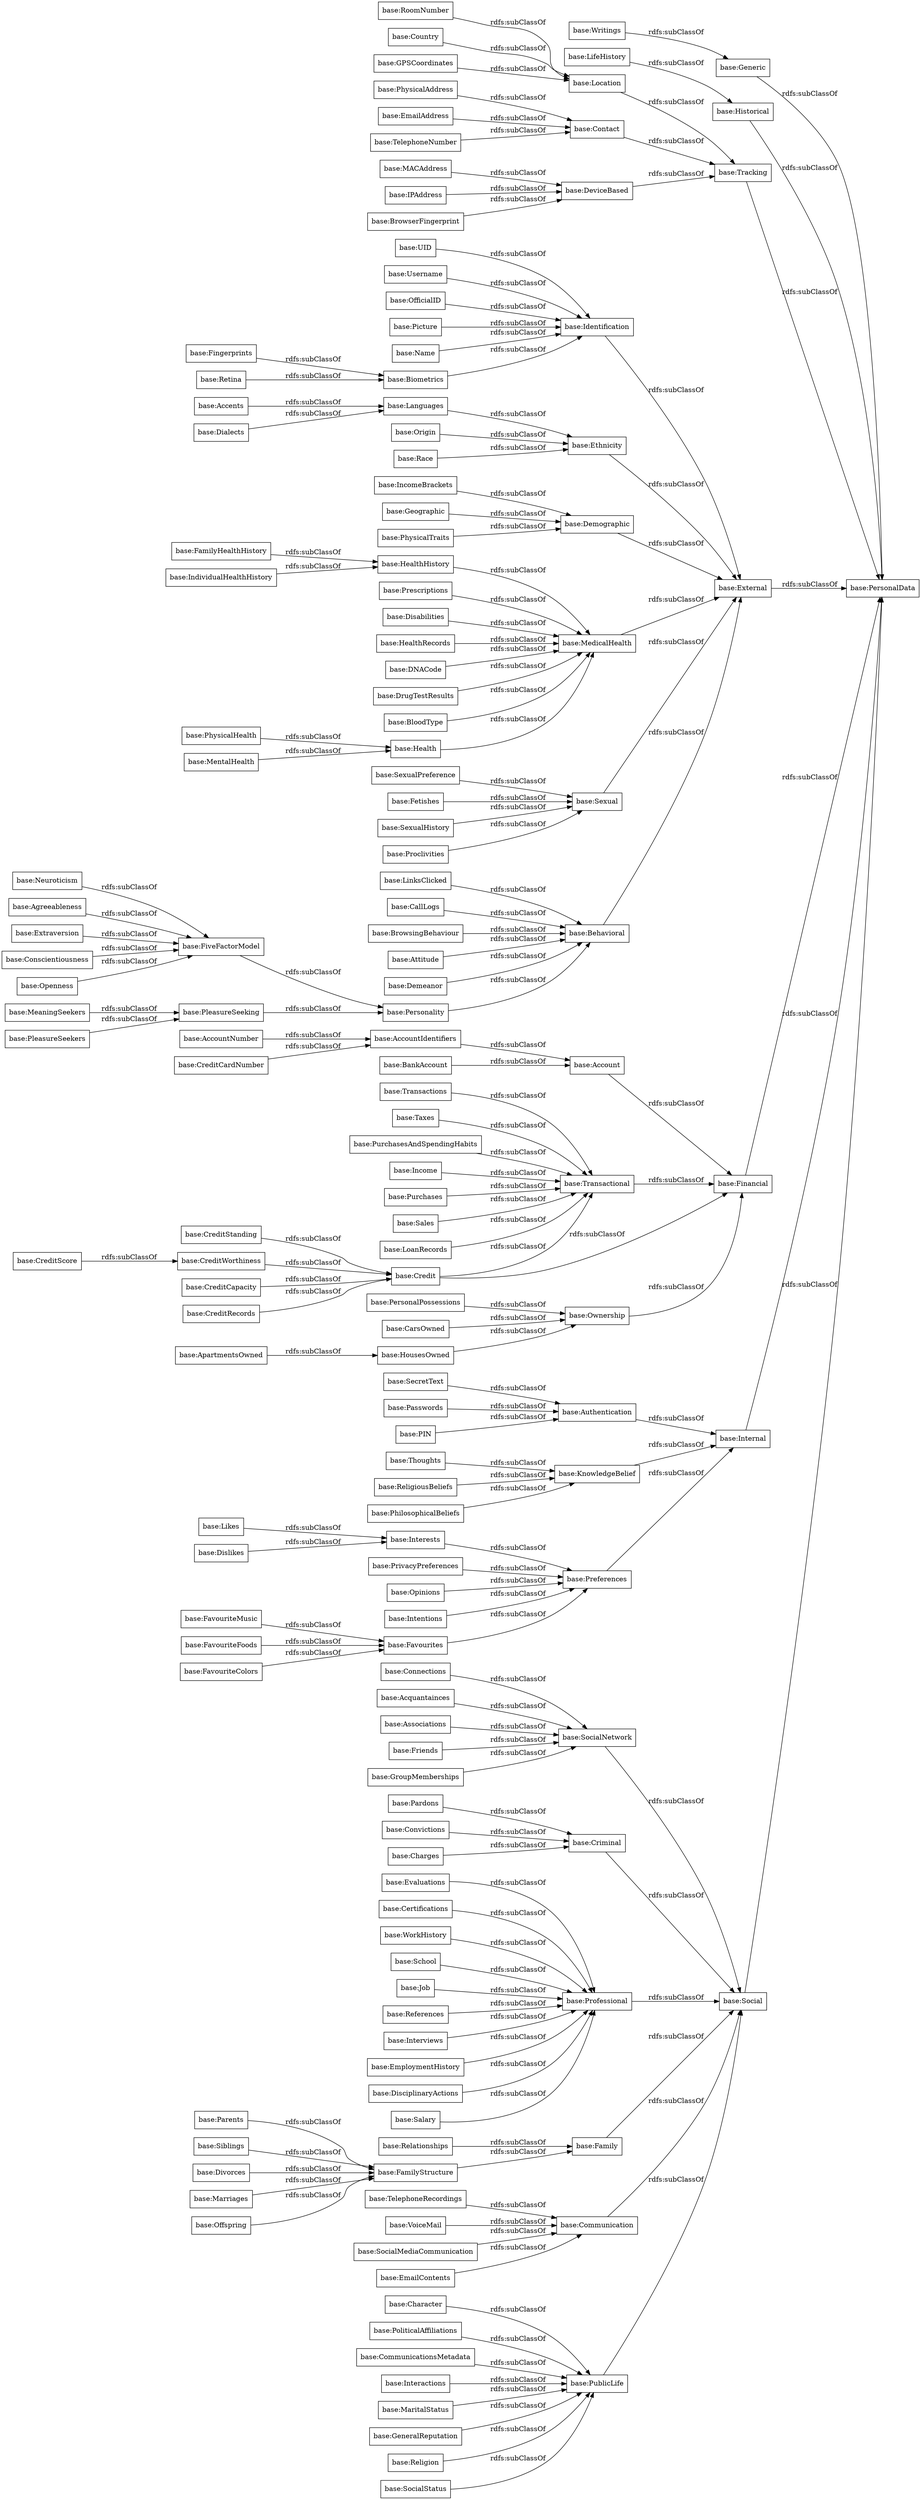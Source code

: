 digraph ar2dtool_diagram { 
rankdir=LR;
size="1000"
node [shape = rectangle, color="black"]; "base:Character" "base:Thoughts" "base:PrivacyPreferences" "base:TelephoneRecordings" "base:Opinions" "base:Transactions" "base:UID" "base:MentalHealth" "base:IndividualHealthHistory" "base:PersonalData" "base:HealthHistory" "base:PublicLife" "base:Languages" "base:Divorces" "base:Account" "base:GeneralReputation" "base:SecretText" "base:Identification" "base:FavouriteFoods" "base:CreditRecords" "base:Religion" "base:FavouriteColors" "base:FamilyHealthHistory" "base:Conscientiousness" "base:PleasureSeekers" "base:Credit" "base:MACAddress" "base:SocialNetwork" "base:Taxes" "base:Prescriptions" "base:Interviews" "base:Ownership" "base:FavouriteMusic" "base:SocialStatus" "base:PleasureSeeking" "base:EmploymentHistory" "base:DisciplinaryActions" "base:Username" "base:IPAddress" "base:Generic" "base:Passwords" "base:PhysicalAddress" "base:AccountIdentifiers" "base:Salary" "base:Acquantainces" "base:ReligiousBeliefs" "base:Historical" "base:Openness" "base:Evaluations" "base:Tracking" "base:PersonalPossessions" "base:Transactional" "base:SexualPreference" "base:VoiceMail" "base:Marriages" "base:Neuroticism" "base:Fetishes" "base:EmailAddress" "base:Dialects" "base:LinksClicked" "base:Disabilities" "base:HealthRecords" "base:Contact" "base:PhysicalHealth" "base:OfficialID" "base:Criminal" "base:External" "base:Offspring" "base:PoliticalAffiliations" "base:Dislikes" "base:CallLogs" "base:Professional" "base:BrowserFingerprint" "base:Family" "base:Relationships" "base:IncomeBrackets" "base:PurchasesAndSpendingHabits" "base:Income" "base:Writings" "base:Intentions" "base:RoomNumber" "base:Purchases" "base:Favourites" "base:Accents" "base:Communication" "base:CommunicationsMetadata" "base:Ethnicity" "base:FiveFactorModel" "base:Picture" "base:SocialMediaCommunication" "base:Financial" "base:Interactions" "base:CreditStanding" "base:MeaningSeekers" "base:Authentication" "base:KnowledgeBelief" "base:SexualHistory" "base:Sales" "base:Parents" "base:CreditWorthiness" "base:BrowsingBehaviour" "base:Attitude" "base:Demographic" "base:Demeanor" "base:PIN" "base:BankAccount" "base:Social" "base:CreditScore" "base:CarsOwned" "base:HousesOwned" "base:Name" "base:Personality" "base:CreditCardNumber" "base:Retina" "base:FamilyStructure" "base:Likes" "base:Siblings" "base:Pardons" "base:DeviceBased" "base:Proclivities" "base:Associations" "base:Certifications" "base:Agreeableness" "base:MedicalHealth" "base:Country" "base:LoanRecords" "base:Sexual" "base:GPSCoordinates" "base:Convictions" "base:ApartmentsOwned" "base:PhilosophicalBeliefs" "base:Origin" "base:Friends" "base:DNACode" "base:GroupMemberships" "base:AccountNumber" "base:LifeHistory" "base:DrugTestResults" "base:WorkHistory" "base:Interests" "base:BloodType" "base:School" "base:Internal" "base:Health" "base:Fingerprints" "base:Job" "base:EmailContents" "base:CreditCapacity" "base:MaritalStatus" "base:References" "base:Location" "base:Charges" "base:Geographic" "base:Connections" "base:Extraversion" "base:PhysicalTraits" "base:TelephoneNumber" "base:Biometrics" "base:Behavioral" "base:Race" "base:Preferences" ; /*classes style*/
	"base:BrowsingBehaviour" -> "base:Behavioral" [ label = "rdfs:subClassOf" ];
	"base:PublicLife" -> "base:Social" [ label = "rdfs:subClassOf" ];
	"base:CreditCapacity" -> "base:Credit" [ label = "rdfs:subClassOf" ];
	"base:PleasureSeeking" -> "base:Personality" [ label = "rdfs:subClassOf" ];
	"base:SocialMediaCommunication" -> "base:Communication" [ label = "rdfs:subClassOf" ];
	"base:Communication" -> "base:Social" [ label = "rdfs:subClassOf" ];
	"base:Demographic" -> "base:External" [ label = "rdfs:subClassOf" ];
	"base:ApartmentsOwned" -> "base:HousesOwned" [ label = "rdfs:subClassOf" ];
	"base:CommunicationsMetadata" -> "base:PublicLife" [ label = "rdfs:subClassOf" ];
	"base:Relationships" -> "base:Family" [ label = "rdfs:subClassOf" ];
	"base:GPSCoordinates" -> "base:Location" [ label = "rdfs:subClassOf" ];
	"base:TelephoneNumber" -> "base:Contact" [ label = "rdfs:subClassOf" ];
	"base:VoiceMail" -> "base:Communication" [ label = "rdfs:subClassOf" ];
	"base:GroupMemberships" -> "base:SocialNetwork" [ label = "rdfs:subClassOf" ];
	"base:Tracking" -> "base:PersonalData" [ label = "rdfs:subClassOf" ];
	"base:Neuroticism" -> "base:FiveFactorModel" [ label = "rdfs:subClassOf" ];
	"base:Convictions" -> "base:Criminal" [ label = "rdfs:subClassOf" ];
	"base:PIN" -> "base:Authentication" [ label = "rdfs:subClassOf" ];
	"base:MeaningSeekers" -> "base:PleasureSeeking" [ label = "rdfs:subClassOf" ];
	"base:Generic" -> "base:PersonalData" [ label = "rdfs:subClassOf" ];
	"base:DisciplinaryActions" -> "base:Professional" [ label = "rdfs:subClassOf" ];
	"base:BankAccount" -> "base:Account" [ label = "rdfs:subClassOf" ];
	"base:Ethnicity" -> "base:External" [ label = "rdfs:subClassOf" ];
	"base:Offspring" -> "base:FamilyStructure" [ label = "rdfs:subClassOf" ];
	"base:Personality" -> "base:Behavioral" [ label = "rdfs:subClassOf" ];
	"base:MentalHealth" -> "base:Health" [ label = "rdfs:subClassOf" ];
	"base:Family" -> "base:Social" [ label = "rdfs:subClassOf" ];
	"base:Charges" -> "base:Criminal" [ label = "rdfs:subClassOf" ];
	"base:FavouriteFoods" -> "base:Favourites" [ label = "rdfs:subClassOf" ];
	"base:HousesOwned" -> "base:Ownership" [ label = "rdfs:subClassOf" ];
	"base:WorkHistory" -> "base:Professional" [ label = "rdfs:subClassOf" ];
	"base:Languages" -> "base:Ethnicity" [ label = "rdfs:subClassOf" ];
	"base:Connections" -> "base:SocialNetwork" [ label = "rdfs:subClassOf" ];
	"base:Origin" -> "base:Ethnicity" [ label = "rdfs:subClassOf" ];
	"base:Marriages" -> "base:FamilyStructure" [ label = "rdfs:subClassOf" ];
	"base:Authentication" -> "base:Internal" [ label = "rdfs:subClassOf" ];
	"base:Favourites" -> "base:Preferences" [ label = "rdfs:subClassOf" ];
	"base:LoanRecords" -> "base:Transactional" [ label = "rdfs:subClassOf" ];
	"base:FavouriteMusic" -> "base:Favourites" [ label = "rdfs:subClassOf" ];
	"base:Job" -> "base:Professional" [ label = "rdfs:subClassOf" ];
	"base:OfficialID" -> "base:Identification" [ label = "rdfs:subClassOf" ];
	"base:CreditWorthiness" -> "base:Credit" [ label = "rdfs:subClassOf" ];
	"base:Pardons" -> "base:Criminal" [ label = "rdfs:subClassOf" ];
	"base:PersonalPossessions" -> "base:Ownership" [ label = "rdfs:subClassOf" ];
	"base:PurchasesAndSpendingHabits" -> "base:Transactional" [ label = "rdfs:subClassOf" ];
	"base:Salary" -> "base:Professional" [ label = "rdfs:subClassOf" ];
	"base:Evaluations" -> "base:Professional" [ label = "rdfs:subClassOf" ];
	"base:Picture" -> "base:Identification" [ label = "rdfs:subClassOf" ];
	"base:Siblings" -> "base:FamilyStructure" [ label = "rdfs:subClassOf" ];
	"base:CallLogs" -> "base:Behavioral" [ label = "rdfs:subClassOf" ];
	"base:MaritalStatus" -> "base:PublicLife" [ label = "rdfs:subClassOf" ];
	"base:Sales" -> "base:Transactional" [ label = "rdfs:subClassOf" ];
	"base:Geographic" -> "base:Demographic" [ label = "rdfs:subClassOf" ];
	"base:Criminal" -> "base:Social" [ label = "rdfs:subClassOf" ];
	"base:Opinions" -> "base:Preferences" [ label = "rdfs:subClassOf" ];
	"base:Internal" -> "base:PersonalData" [ label = "rdfs:subClassOf" ];
	"base:LifeHistory" -> "base:Historical" [ label = "rdfs:subClassOf" ];
	"base:PrivacyPreferences" -> "base:Preferences" [ label = "rdfs:subClassOf" ];
	"base:Preferences" -> "base:Internal" [ label = "rdfs:subClassOf" ];
	"base:EmploymentHistory" -> "base:Professional" [ label = "rdfs:subClassOf" ];
	"base:Fetishes" -> "base:Sexual" [ label = "rdfs:subClassOf" ];
	"base:UID" -> "base:Identification" [ label = "rdfs:subClassOf" ];
	"base:GeneralReputation" -> "base:PublicLife" [ label = "rdfs:subClassOf" ];
	"base:Country" -> "base:Location" [ label = "rdfs:subClassOf" ];
	"base:Ownership" -> "base:Financial" [ label = "rdfs:subClassOf" ];
	"base:Interviews" -> "base:Professional" [ label = "rdfs:subClassOf" ];
	"base:PhysicalTraits" -> "base:Demographic" [ label = "rdfs:subClassOf" ];
	"base:Passwords" -> "base:Authentication" [ label = "rdfs:subClassOf" ];
	"base:Retina" -> "base:Biometrics" [ label = "rdfs:subClassOf" ];
	"base:DeviceBased" -> "base:Tracking" [ label = "rdfs:subClassOf" ];
	"base:Race" -> "base:Ethnicity" [ label = "rdfs:subClassOf" ];
	"base:SocialNetwork" -> "base:Social" [ label = "rdfs:subClassOf" ];
	"base:HealthRecords" -> "base:MedicalHealth" [ label = "rdfs:subClassOf" ];
	"base:School" -> "base:Professional" [ label = "rdfs:subClassOf" ];
	"base:Account" -> "base:Financial" [ label = "rdfs:subClassOf" ];
	"base:Divorces" -> "base:FamilyStructure" [ label = "rdfs:subClassOf" ];
	"base:Sexual" -> "base:External" [ label = "rdfs:subClassOf" ];
	"base:Dialects" -> "base:Languages" [ label = "rdfs:subClassOf" ];
	"base:CreditCardNumber" -> "base:AccountIdentifiers" [ label = "rdfs:subClassOf" ];
	"base:Transactions" -> "base:Transactional" [ label = "rdfs:subClassOf" ];
	"base:SecretText" -> "base:Authentication" [ label = "rdfs:subClassOf" ];
	"base:Intentions" -> "base:Preferences" [ label = "rdfs:subClassOf" ];
	"base:DNACode" -> "base:MedicalHealth" [ label = "rdfs:subClassOf" ];
	"base:ReligiousBeliefs" -> "base:KnowledgeBelief" [ label = "rdfs:subClassOf" ];
	"base:Transactional" -> "base:Financial" [ label = "rdfs:subClassOf" ];
	"base:Associations" -> "base:SocialNetwork" [ label = "rdfs:subClassOf" ];
	"base:EmailAddress" -> "base:Contact" [ label = "rdfs:subClassOf" ];
	"base:Identification" -> "base:External" [ label = "rdfs:subClassOf" ];
	"base:Interactions" -> "base:PublicLife" [ label = "rdfs:subClassOf" ];
	"base:Financial" -> "base:PersonalData" [ label = "rdfs:subClassOf" ];
	"base:Writings" -> "base:Generic" [ label = "rdfs:subClassOf" ];
	"base:SexualPreference" -> "base:Sexual" [ label = "rdfs:subClassOf" ];
	"base:External" -> "base:PersonalData" [ label = "rdfs:subClassOf" ];
	"base:Thoughts" -> "base:KnowledgeBelief" [ label = "rdfs:subClassOf" ];
	"base:PhilosophicalBeliefs" -> "base:KnowledgeBelief" [ label = "rdfs:subClassOf" ];
	"base:FavouriteColors" -> "base:Favourites" [ label = "rdfs:subClassOf" ];
	"base:PhysicalHealth" -> "base:Health" [ label = "rdfs:subClassOf" ];
	"base:TelephoneRecordings" -> "base:Communication" [ label = "rdfs:subClassOf" ];
	"base:BloodType" -> "base:MedicalHealth" [ label = "rdfs:subClassOf" ];
	"base:Health" -> "base:MedicalHealth" [ label = "rdfs:subClassOf" ];
	"base:EmailContents" -> "base:Communication" [ label = "rdfs:subClassOf" ];
	"base:KnowledgeBelief" -> "base:Internal" [ label = "rdfs:subClassOf" ];
	"base:Extraversion" -> "base:FiveFactorModel" [ label = "rdfs:subClassOf" ];
	"base:Agreeableness" -> "base:FiveFactorModel" [ label = "rdfs:subClassOf" ];
	"base:Income" -> "base:Transactional" [ label = "rdfs:subClassOf" ];
	"base:Biometrics" -> "base:Identification" [ label = "rdfs:subClassOf" ];
	"base:IncomeBrackets" -> "base:Demographic" [ label = "rdfs:subClassOf" ];
	"base:Friends" -> "base:SocialNetwork" [ label = "rdfs:subClassOf" ];
	"base:RoomNumber" -> "base:Location" [ label = "rdfs:subClassOf" ];
	"base:Historical" -> "base:PersonalData" [ label = "rdfs:subClassOf" ];
	"base:MACAddress" -> "base:DeviceBased" [ label = "rdfs:subClassOf" ];
	"base:Attitude" -> "base:Behavioral" [ label = "rdfs:subClassOf" ];
	"base:MedicalHealth" -> "base:External" [ label = "rdfs:subClassOf" ];
	"base:Demeanor" -> "base:Behavioral" [ label = "rdfs:subClassOf" ];
	"base:IndividualHealthHistory" -> "base:HealthHistory" [ label = "rdfs:subClassOf" ];
	"base:PleasureSeekers" -> "base:PleasureSeeking" [ label = "rdfs:subClassOf" ];
	"base:FamilyHealthHistory" -> "base:HealthHistory" [ label = "rdfs:subClassOf" ];
	"base:Social" -> "base:PersonalData" [ label = "rdfs:subClassOf" ];
	"base:Character" -> "base:PublicLife" [ label = "rdfs:subClassOf" ];
	"base:FiveFactorModel" -> "base:Personality" [ label = "rdfs:subClassOf" ];
	"base:Prescriptions" -> "base:MedicalHealth" [ label = "rdfs:subClassOf" ];
	"base:CreditStanding" -> "base:Credit" [ label = "rdfs:subClassOf" ];
	"base:Credit" -> "base:Transactional" [ label = "rdfs:subClassOf" ];
	"base:Credit" -> "base:Financial" [ label = "rdfs:subClassOf" ];
	"base:Taxes" -> "base:Transactional" [ label = "rdfs:subClassOf" ];
	"base:Professional" -> "base:Social" [ label = "rdfs:subClassOf" ];
	"base:Parents" -> "base:FamilyStructure" [ label = "rdfs:subClassOf" ];
	"base:FamilyStructure" -> "base:Family" [ label = "rdfs:subClassOf" ];
	"base:Acquantainces" -> "base:SocialNetwork" [ label = "rdfs:subClassOf" ];
	"base:Dislikes" -> "base:Interests" [ label = "rdfs:subClassOf" ];
	"base:CarsOwned" -> "base:Ownership" [ label = "rdfs:subClassOf" ];
	"base:Accents" -> "base:Languages" [ label = "rdfs:subClassOf" ];
	"base:References" -> "base:Professional" [ label = "rdfs:subClassOf" ];
	"base:Contact" -> "base:Tracking" [ label = "rdfs:subClassOf" ];
	"base:SocialStatus" -> "base:PublicLife" [ label = "rdfs:subClassOf" ];
	"base:PoliticalAffiliations" -> "base:PublicLife" [ label = "rdfs:subClassOf" ];
	"base:Username" -> "base:Identification" [ label = "rdfs:subClassOf" ];
	"base:AccountIdentifiers" -> "base:Account" [ label = "rdfs:subClassOf" ];
	"base:Interests" -> "base:Preferences" [ label = "rdfs:subClassOf" ];
	"base:IPAddress" -> "base:DeviceBased" [ label = "rdfs:subClassOf" ];
	"base:Religion" -> "base:PublicLife" [ label = "rdfs:subClassOf" ];
	"base:SexualHistory" -> "base:Sexual" [ label = "rdfs:subClassOf" ];
	"base:Openness" -> "base:FiveFactorModel" [ label = "rdfs:subClassOf" ];
	"base:PhysicalAddress" -> "base:Contact" [ label = "rdfs:subClassOf" ];
	"base:Fingerprints" -> "base:Biometrics" [ label = "rdfs:subClassOf" ];
	"base:BrowserFingerprint" -> "base:DeviceBased" [ label = "rdfs:subClassOf" ];
	"base:Likes" -> "base:Interests" [ label = "rdfs:subClassOf" ];
	"base:Behavioral" -> "base:External" [ label = "rdfs:subClassOf" ];
	"base:LinksClicked" -> "base:Behavioral" [ label = "rdfs:subClassOf" ];
	"base:Name" -> "base:Identification" [ label = "rdfs:subClassOf" ];
	"base:AccountNumber" -> "base:AccountIdentifiers" [ label = "rdfs:subClassOf" ];
	"base:DrugTestResults" -> "base:MedicalHealth" [ label = "rdfs:subClassOf" ];
	"base:Certifications" -> "base:Professional" [ label = "rdfs:subClassOf" ];
	"base:Disabilities" -> "base:MedicalHealth" [ label = "rdfs:subClassOf" ];
	"base:Proclivities" -> "base:Sexual" [ label = "rdfs:subClassOf" ];
	"base:CreditScore" -> "base:CreditWorthiness" [ label = "rdfs:subClassOf" ];
	"base:Purchases" -> "base:Transactional" [ label = "rdfs:subClassOf" ];
	"base:Conscientiousness" -> "base:FiveFactorModel" [ label = "rdfs:subClassOf" ];
	"base:CreditRecords" -> "base:Credit" [ label = "rdfs:subClassOf" ];
	"base:HealthHistory" -> "base:MedicalHealth" [ label = "rdfs:subClassOf" ];
	"base:Location" -> "base:Tracking" [ label = "rdfs:subClassOf" ];

}
